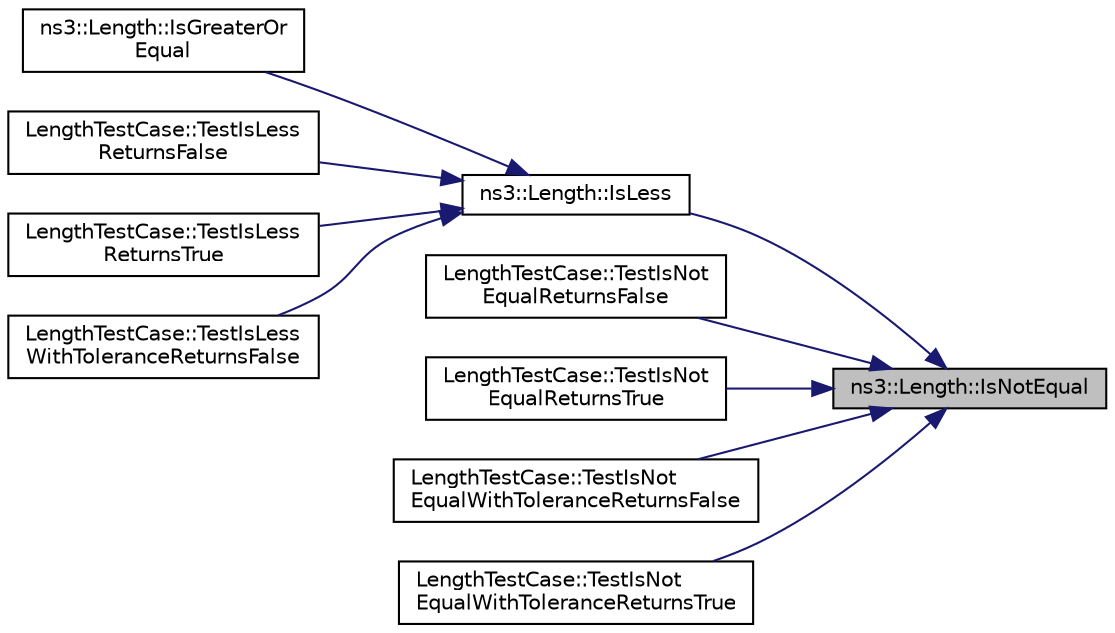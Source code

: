 digraph "ns3::Length::IsNotEqual"
{
 // LATEX_PDF_SIZE
  edge [fontname="Helvetica",fontsize="10",labelfontname="Helvetica",labelfontsize="10"];
  node [fontname="Helvetica",fontsize="10",shape=record];
  rankdir="RL";
  Node1 [label="ns3::Length::IsNotEqual",height=0.2,width=0.4,color="black", fillcolor="grey75", style="filled", fontcolor="black",tooltip="Check if other is not equal in value to this instance."];
  Node1 -> Node2 [dir="back",color="midnightblue",fontsize="10",style="solid",fontname="Helvetica"];
  Node2 [label="ns3::Length::IsLess",height=0.2,width=0.4,color="black", fillcolor="white", style="filled",URL="$classns3_1_1_length.html#af0c467253ef6071a76f5e5be9faaab0b",tooltip="Check if other is greater in value than this instance."];
  Node2 -> Node3 [dir="back",color="midnightblue",fontsize="10",style="solid",fontname="Helvetica"];
  Node3 [label="ns3::Length::IsGreaterOr\lEqual",height=0.2,width=0.4,color="black", fillcolor="white", style="filled",URL="$classns3_1_1_length.html#a3029e2e4df19a135bbf9bc991e87648c",tooltip="Check if other is equal or less in value than this instance."];
  Node2 -> Node4 [dir="back",color="midnightblue",fontsize="10",style="solid",fontname="Helvetica"];
  Node4 [label="LengthTestCase::TestIsLess\lReturnsFalse",height=0.2,width=0.4,color="black", fillcolor="white", style="filled",URL="$class_length_test_case.html#a4fd0c1a0cd8d12f918664990537ad3cc",tooltip="Test member comparison operators."];
  Node2 -> Node5 [dir="back",color="midnightblue",fontsize="10",style="solid",fontname="Helvetica"];
  Node5 [label="LengthTestCase::TestIsLess\lReturnsTrue",height=0.2,width=0.4,color="black", fillcolor="white", style="filled",URL="$class_length_test_case.html#ac5de71c44f83156ae21366000fbe2f51",tooltip="Test member comparison operators."];
  Node2 -> Node6 [dir="back",color="midnightblue",fontsize="10",style="solid",fontname="Helvetica"];
  Node6 [label="LengthTestCase::TestIsLess\lWithToleranceReturnsFalse",height=0.2,width=0.4,color="black", fillcolor="white", style="filled",URL="$class_length_test_case.html#ae743b0b79536f4eb727eeba909417d38",tooltip="Test member comparison operators."];
  Node1 -> Node7 [dir="back",color="midnightblue",fontsize="10",style="solid",fontname="Helvetica"];
  Node7 [label="LengthTestCase::TestIsNot\lEqualReturnsFalse",height=0.2,width=0.4,color="black", fillcolor="white", style="filled",URL="$class_length_test_case.html#aad2a972dc12bc8fca3717a69ef4e5ce9",tooltip="Test member comparison operators."];
  Node1 -> Node8 [dir="back",color="midnightblue",fontsize="10",style="solid",fontname="Helvetica"];
  Node8 [label="LengthTestCase::TestIsNot\lEqualReturnsTrue",height=0.2,width=0.4,color="black", fillcolor="white", style="filled",URL="$class_length_test_case.html#a3d008d32d86a2e27f6f3ce52de44f0b0",tooltip="Test member comparison operators."];
  Node1 -> Node9 [dir="back",color="midnightblue",fontsize="10",style="solid",fontname="Helvetica"];
  Node9 [label="LengthTestCase::TestIsNot\lEqualWithToleranceReturnsFalse",height=0.2,width=0.4,color="black", fillcolor="white", style="filled",URL="$class_length_test_case.html#a46fe9c1387c98d7720ddc042ade9efb7",tooltip="Test member comparison operators."];
  Node1 -> Node10 [dir="back",color="midnightblue",fontsize="10",style="solid",fontname="Helvetica"];
  Node10 [label="LengthTestCase::TestIsNot\lEqualWithToleranceReturnsTrue",height=0.2,width=0.4,color="black", fillcolor="white", style="filled",URL="$class_length_test_case.html#a84bcf303d03b92a1935721c0ca375ffc",tooltip="Test member comparison operators."];
}
